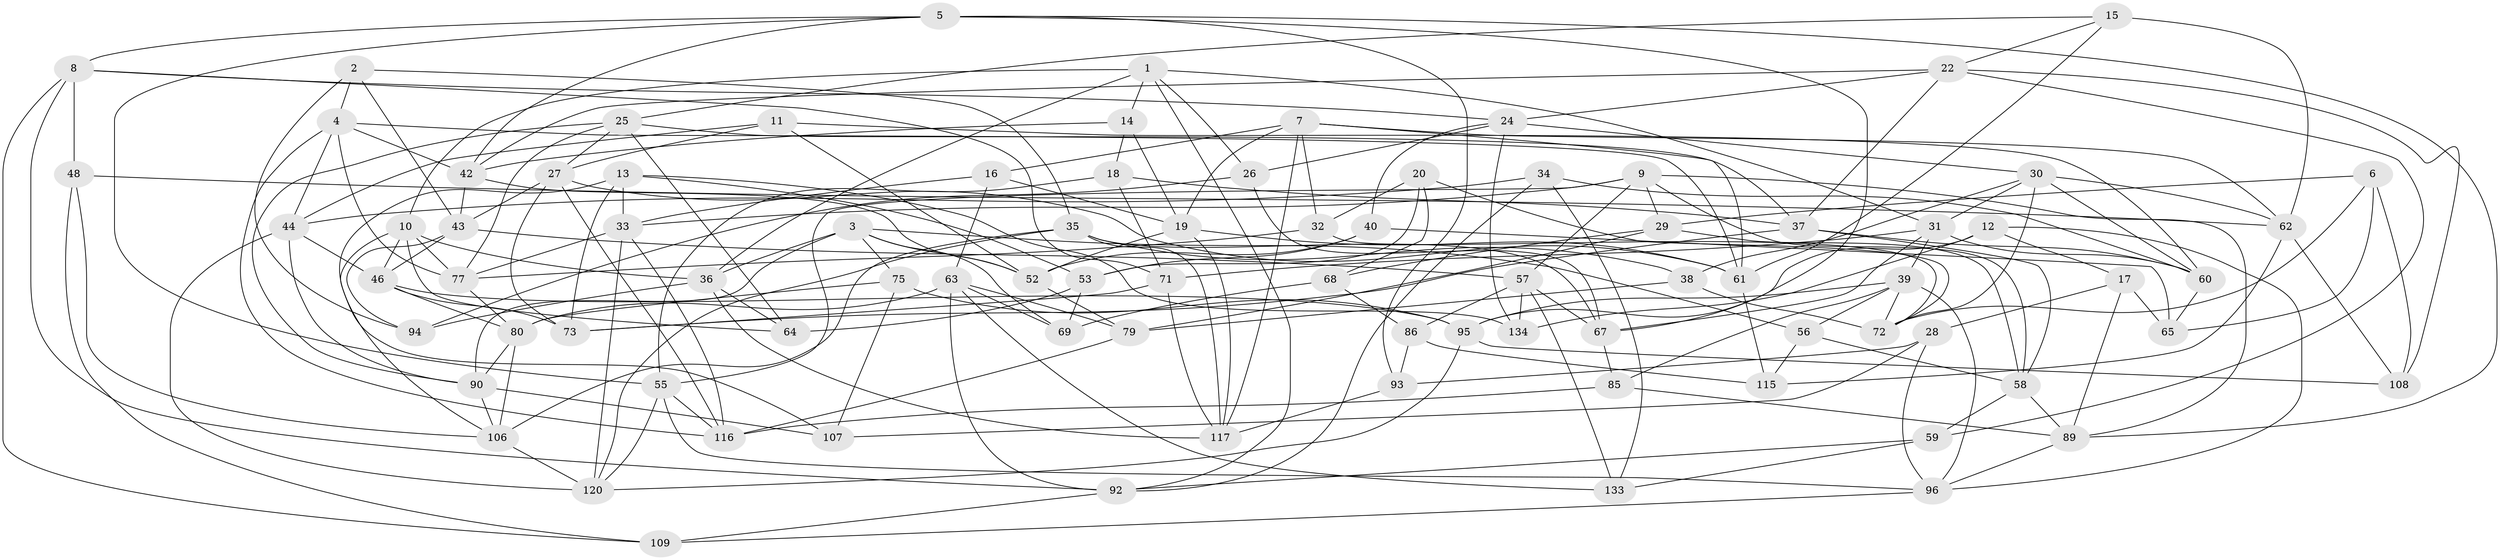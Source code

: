 // Generated by graph-tools (version 1.1) at 2025/52/02/27/25 19:52:35]
// undirected, 85 vertices, 218 edges
graph export_dot {
graph [start="1"]
  node [color=gray90,style=filled];
  1 [super="+21"];
  2;
  3 [super="+111"];
  4 [super="+23"];
  5 [super="+91"];
  6;
  7 [super="+45"];
  8 [super="+131"];
  9 [super="+83"];
  10 [super="+49"];
  11;
  12;
  13 [super="+54"];
  14;
  15;
  16;
  17;
  18;
  19 [super="+102"];
  20;
  22 [super="+129"];
  24 [super="+41"];
  25 [super="+50"];
  26;
  27 [super="+88"];
  28;
  29 [super="+66"];
  30 [super="+70"];
  31 [super="+47"];
  32;
  33 [super="+135"];
  34;
  35 [super="+76"];
  36 [super="+84"];
  37 [super="+100"];
  38;
  39 [super="+103"];
  40;
  42 [super="+51"];
  43 [super="+105"];
  44 [super="+82"];
  46 [super="+87"];
  48;
  52 [super="+130"];
  53 [super="+74"];
  55 [super="+113"];
  56;
  57 [super="+128"];
  58 [super="+81"];
  59;
  60 [super="+114"];
  61 [super="+126"];
  62 [super="+112"];
  63 [super="+104"];
  64;
  65;
  67 [super="+132"];
  68;
  69;
  71 [super="+97"];
  72 [super="+98"];
  73 [super="+78"];
  75;
  77 [super="+136"];
  79 [super="+124"];
  80 [super="+99"];
  85;
  86;
  89 [super="+127"];
  90 [super="+121"];
  92 [super="+101"];
  93;
  94;
  95 [super="+110"];
  96 [super="+125"];
  106 [super="+118"];
  107;
  108;
  109;
  115;
  116 [super="+122"];
  117 [super="+119"];
  120 [super="+123"];
  133;
  134;
  1 -- 10;
  1 -- 26;
  1 -- 14;
  1 -- 36;
  1 -- 92;
  1 -- 31;
  2 -- 94;
  2 -- 43;
  2 -- 35;
  2 -- 4;
  3 -- 36;
  3 -- 52;
  3 -- 56;
  3 -- 75;
  3 -- 69;
  3 -- 90;
  4 -- 116;
  4 -- 61;
  4 -- 44;
  4 -- 42;
  4 -- 77;
  5 -- 42;
  5 -- 67;
  5 -- 93;
  5 -- 55;
  5 -- 89;
  5 -- 8;
  6 -- 29;
  6 -- 108;
  6 -- 72;
  6 -- 65;
  7 -- 32;
  7 -- 16;
  7 -- 61;
  7 -- 19;
  7 -- 117;
  7 -- 62;
  8 -- 109;
  8 -- 92;
  8 -- 71;
  8 -- 48;
  8 -- 24;
  9 -- 58;
  9 -- 29;
  9 -- 55;
  9 -- 57;
  9 -- 89;
  9 -- 33;
  10 -- 64;
  10 -- 46;
  10 -- 36;
  10 -- 106;
  10 -- 77;
  11 -- 52;
  11 -- 60;
  11 -- 44;
  11 -- 27;
  12 -- 134;
  12 -- 17;
  12 -- 95;
  12 -- 96;
  13 -- 53 [weight=2];
  13 -- 73;
  13 -- 33;
  13 -- 107;
  13 -- 134;
  14 -- 18;
  14 -- 42;
  14 -- 19;
  15 -- 61;
  15 -- 25;
  15 -- 62;
  15 -- 22;
  16 -- 33;
  16 -- 19;
  16 -- 63;
  17 -- 28;
  17 -- 89;
  17 -- 65;
  18 -- 55;
  18 -- 71;
  18 -- 37;
  19 -- 61;
  19 -- 52;
  19 -- 117;
  20 -- 68;
  20 -- 32;
  20 -- 72;
  20 -- 53;
  22 -- 37;
  22 -- 24;
  22 -- 59;
  22 -- 42;
  22 -- 108;
  24 -- 30;
  24 -- 134;
  24 -- 26;
  24 -- 40;
  25 -- 64;
  25 -- 37;
  25 -- 27;
  25 -- 90;
  25 -- 77;
  26 -- 94;
  26 -- 67;
  27 -- 43;
  27 -- 61;
  27 -- 116;
  27 -- 73;
  28 -- 93;
  28 -- 107;
  28 -- 96;
  29 -- 79 [weight=2];
  29 -- 68;
  29 -- 58;
  30 -- 62;
  30 -- 60;
  30 -- 72;
  30 -- 38;
  30 -- 31;
  31 -- 60;
  31 -- 67;
  31 -- 39;
  31 -- 71;
  32 -- 77;
  32 -- 72;
  33 -- 116;
  33 -- 77;
  33 -- 120;
  34 -- 133;
  34 -- 92;
  34 -- 60;
  34 -- 44;
  35 -- 106;
  35 -- 38;
  35 -- 120;
  35 -- 67;
  35 -- 117;
  36 -- 94;
  36 -- 64;
  36 -- 117;
  37 -- 73;
  37 -- 58;
  37 -- 60;
  38 -- 79;
  38 -- 72;
  39 -- 72;
  39 -- 56;
  39 -- 96;
  39 -- 85;
  39 -- 95;
  40 -- 53;
  40 -- 65;
  40 -- 52;
  42 -- 43;
  42 -- 52;
  43 -- 57;
  43 -- 94;
  43 -- 46;
  44 -- 46;
  44 -- 120;
  44 -- 90;
  46 -- 80;
  46 -- 73;
  46 -- 95;
  48 -- 106;
  48 -- 62;
  48 -- 109;
  52 -- 79;
  53 -- 69;
  53 -- 64;
  55 -- 120;
  55 -- 116;
  55 -- 96;
  56 -- 115;
  56 -- 58;
  57 -- 86;
  57 -- 133;
  57 -- 134;
  57 -- 67;
  58 -- 59;
  58 -- 89;
  59 -- 133;
  59 -- 92;
  60 -- 65;
  61 -- 115;
  62 -- 108;
  62 -- 115;
  63 -- 80;
  63 -- 92;
  63 -- 69;
  63 -- 133;
  63 -- 79;
  67 -- 85;
  68 -- 86;
  68 -- 69;
  71 -- 73 [weight=2];
  71 -- 117;
  75 -- 107;
  75 -- 95;
  75 -- 80;
  77 -- 80;
  79 -- 116;
  80 -- 90;
  80 -- 106;
  85 -- 89;
  85 -- 116;
  86 -- 93;
  86 -- 115;
  89 -- 96;
  90 -- 107;
  90 -- 106;
  92 -- 109;
  93 -- 117;
  95 -- 108;
  95 -- 120;
  96 -- 109;
  106 -- 120;
}
